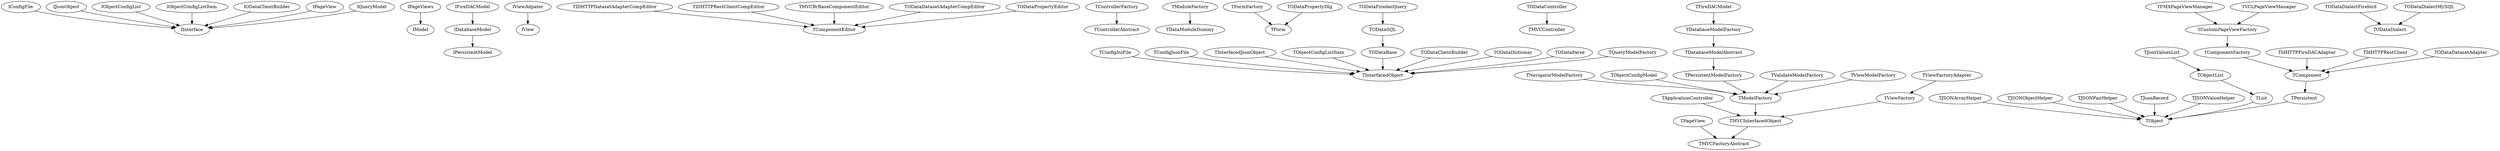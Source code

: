 DiGraph Classes {
  IConfigFile -> IInterface
  IConfigFile [href="MVCBr.ObjectConfigList.IConfigFile.html"]
  IJsonObject -> IInterface
  IJsonObject [href="oData.JSON.IJsonObject.html"]
  IObjectConfigList -> IInterface
  IObjectConfigList [href="MVCBr.ObjectConfigList.IObjectConfigList.html"]
  IObjectConfigListItem -> IInterface
  IObjectConfigListItem [href="MVCBr.ObjectConfigList.IObjectConfigListItem.html"]
  IODataClientBuilder -> IInterface
  IODataClientBuilder [href="oData.Client.Builder.IODataClientBuilder.html"]
  IPageView -> IInterface
  IPageView [href="MVCBr.PageView.IPageView.html"]
  IQueryModel -> IInterface
  IQueryModel [href="MVCBr.DatabaseModel.Interf.IQueryModel.html"]
  IPageViews -> IModel
  IPageViews [href="MVCBr.PageView.IPageViews.html"]
  IDatabaseModel -> IPersistentModel
  IDatabaseModel [href="MVCBr.DatabaseModel.Interf.IDatabaseModel.html"]
  IFireDACModel -> IDatabaseModel
  IFireDACModel [href="MVCBr.FireDACModel.Interf.IFireDACModel.html"]
  IViewAdpater -> IView
  IViewAdpater [href="MVCBr.FormView.IViewAdpater.html"]
  TIDHTTPDatasetAdapterCompEditor -> TComponentEditor
  TIDHTTPDatasetAdapterCompEditor [href="MVCBr.FireDACReg.TIDHTTPDatasetAdapterCompEditor.html"]
  TIDHTTPRestClientCompEditor -> TComponentEditor
  TIDHTTPRestClientCompEditor [href="MVCBr.IdHTTPRestClientReg.TIDHTTPRestClientCompEditor.html"]
  TMVCBrBaseComponentEditor -> TComponentEditor
  TMVCBrBaseComponentEditor [href="MVCBr.DesignEditors.Helper.TMVCBrBaseComponentEditor.html"]
  TODataDatasetAdapterCompEditor -> TComponentEditor
  TODataDatasetAdapterCompEditor [href="MVCBr.ODataReg.TODataDatasetAdapterCompEditor.html"]
  TODataPropertyEditor -> TComponentEditor
  TODataPropertyEditor [href="oData.Comp.Editor.TODataPropertyEditor.html"]
  TControllerFactory -> TControllerAbstract
  TControllerFactory [href="MVCBr.Controller.TControllerFactory.html"]
  TModuleFactory -> TDataModuleDummy
  TModuleFactory [href="MVCBr.ModuleModel.TModuleFactory.html"]
  TFormFactory -> TForm
  TFormFactory [href="MVCBr.FormView.TFormFactory.html"]
  TODataPropertyDlg -> TForm
  TODataPropertyDlg [href="oData.Comp.Editor.TODataPropertyDlg.html"]
  TConfigIniFile -> TInterfacedObject
  TConfigIniFile [href="MVCBr.ObjectConfigList.TConfigIniFile.html"]
  TConfigJsonFile -> TInterfacedObject
  TConfigJsonFile [href="MVCBr.ObjectConfigList.TConfigJsonFile.html"]
  TInterfacedJsonObject -> TInterfacedObject
  TInterfacedJsonObject [href="oData.JSON.TInterfacedJsonObject.html"]
  TObjectConfigListItem -> TInterfacedObject
  TObjectConfigListItem [href="MVCBr.ObjectConfigList.TObjectConfigListItem.html"]
  TODataBase -> TInterfacedObject
  TODataBase [href="oData.ProxyBase.TODataBase.html"]
  TODataSQL -> TODataBase
  TODataSQL [href="oData.SQL.TODataSQL.html"]
  TODataFiredacQuery -> TODataSQL
  TODataFiredacQuery [href="oData.SQL.FireDAC.TODataFiredacQuery.html"]
  TODataClientBuilder -> TInterfacedObject
  TODataClientBuilder [href="oData.Client.Builder.TODataClientBuilder.html"]
  TODataDictionay -> TInterfacedObject
  TODataDictionay [href="oData.Collections.TODataDictionay.html"]
  TODataParse -> TInterfacedObject
  TODataParse [href="oData.Parse.TODataParse.html"]
  TQueryModelFactory -> TInterfacedObject
  TQueryModelFactory [href="MVCBr.DatabaseModel.TQueryModelFactory.html"]
  TODataController -> TMVCController
  TODataController [href="MVC.oData.Base.TODataController.html"]
  TMVCInterfacedObject -> TMVCFactoryAbstract
  TMVCInterfacedObject [href="MVCBr.Model.TMVCInterfacedObject.html"]
  TApplicationController -> TMVCInterfacedObject
  TApplicationController [href="MVCBr.ApplicationController.TApplicationController.html"]
  TModelFactory -> TMVCInterfacedObject
  TModelFactory [href="MVCBr.Model.TModelFactory.html"]
  TNavigatorModelFactory -> TModelFactory
  TNavigatorModelFactory [href="MVCBr.NavigatorModel.TNavigatorModelFactory.html"]
  TObjectConfigModel -> TModelFactory
  TObjectConfigModel [href="MVCBr.ObjectConfigList.TObjectConfigModel.html"]
  TPersistentModelFactory -> TModelFactory
  TPersistentModelFactory [href="MVCBr.PersistentModel.TPersistentModelFactory.html"]
  TDatabaseModelAbstract -> TPersistentModelFactory
  TDatabaseModelAbstract [href="MVCBr.DatabaseModel.Interf.TDatabaseModelAbstract.html"]
  TDatabaseModelFactory -> TDatabaseModelAbstract
  TDatabaseModelFactory [href="MVCBr.DatabaseModel.TDatabaseModelFactory.html"]
  TFireDACModel -> TDatabaseModelFactory
  TFireDACModel [href="MVCBr.FireDAC.Model.TFireDACModel.html"]
  TValidateModelFactory -> TModelFactory
  TValidateModelFactory [href="MVCBr.ValidateModel.TValidateModelFactory.html"]
  TViewModelFactory -> TModelFactory
  TViewModelFactory [href="MVCBr.ViewModel.TViewModelFactory.html"]
  TViewFactory -> TMVCInterfacedObject
  TViewFactory [href="MVCBr.View.TViewFactory.html"]
  TViewFactoryAdapter -> TViewFactory
  TViewFactoryAdapter [href="MVCBr.FormView.TViewFactoryAdapter.html"]
  TPageView -> TMVCFactoryAbstract
  TPageView [href="MVCBr.PageView.TPageView.html"]
  TJSONArrayHelper -> TObject
  TJSONArrayHelper [href="System.Json.Helper.TJSONArrayHelper.html"]
  TJSONObjectHelper -> TObject
  TJSONObjectHelper [href="System.Json.Helper.TJSONObjectHelper.html"]
  TJSONPairHelper -> TObject
  TJSONPairHelper [href="System.Json.Helper.TJSONPairHelper.html"]
  TJsonRecord -> TObject
  TJsonRecord [href="System.Json.Helper.TJsonRecord.html"]
  TJSONValueHelper -> TObject
  TJSONValueHelper [href="System.Json.Helper.TJSONValueHelper.html"]
  TList -> TObject
  TObjectList -> TList
  TJsonValuesList -> TObjectList
  TJsonValuesList [href="System.Json.Helper.TJsonValuesList.html"]
  TPersistent -> TObject
  TComponent -> TPersistent
  TComponentFactory -> TComponent
  TComponentFactory [href="MVCBr.Component.TComponentFactory.html"]
  TCustomPageViewFactory -> TComponentFactory
  TCustomPageViewFactory [href="MVCBr.PageView.TCustomPageViewFactory.html"]
  TFMXPageViewManager -> TCustomPageViewFactory
  TFMXPageViewManager [href="MVCBr.FMX.PageView.TFMXPageViewManager.html"]
  TVCLPageViewManager -> TCustomPageViewFactory
  TVCLPageViewManager [href="MVCBr.VCL.PageView.TVCLPageViewManager.html"]
  TIdHTTPFireDACAdapter -> TComponent
  TIdHTTPFireDACAdapter [href="MVCBr.IdHTTPFiredacAdapter.TIdHTTPFireDACAdapter.html"]
  TIdHTTPRestClient -> TComponent
  TIdHTTPRestClient [href="MVCBr.IdHTTPRestClient.TIdHTTPRestClient.html"]
  TODataDatasetAdapter -> TComponent
  TODataDatasetAdapter [href="MVCBr.ODataDatasetAdapter.TODataDatasetAdapter.html"]
  TODataDialectFirebird -> TODataDialect
  TODataDialectFirebird [href="oData.Dialect.Firebird.TODataDialectFirebird.html"]
  TODataDialectMySQL -> TODataDialect
  TODataDialectMySQL [href="oData.Dialect.MySQL.TODataDialectMySQL.html"]
}
